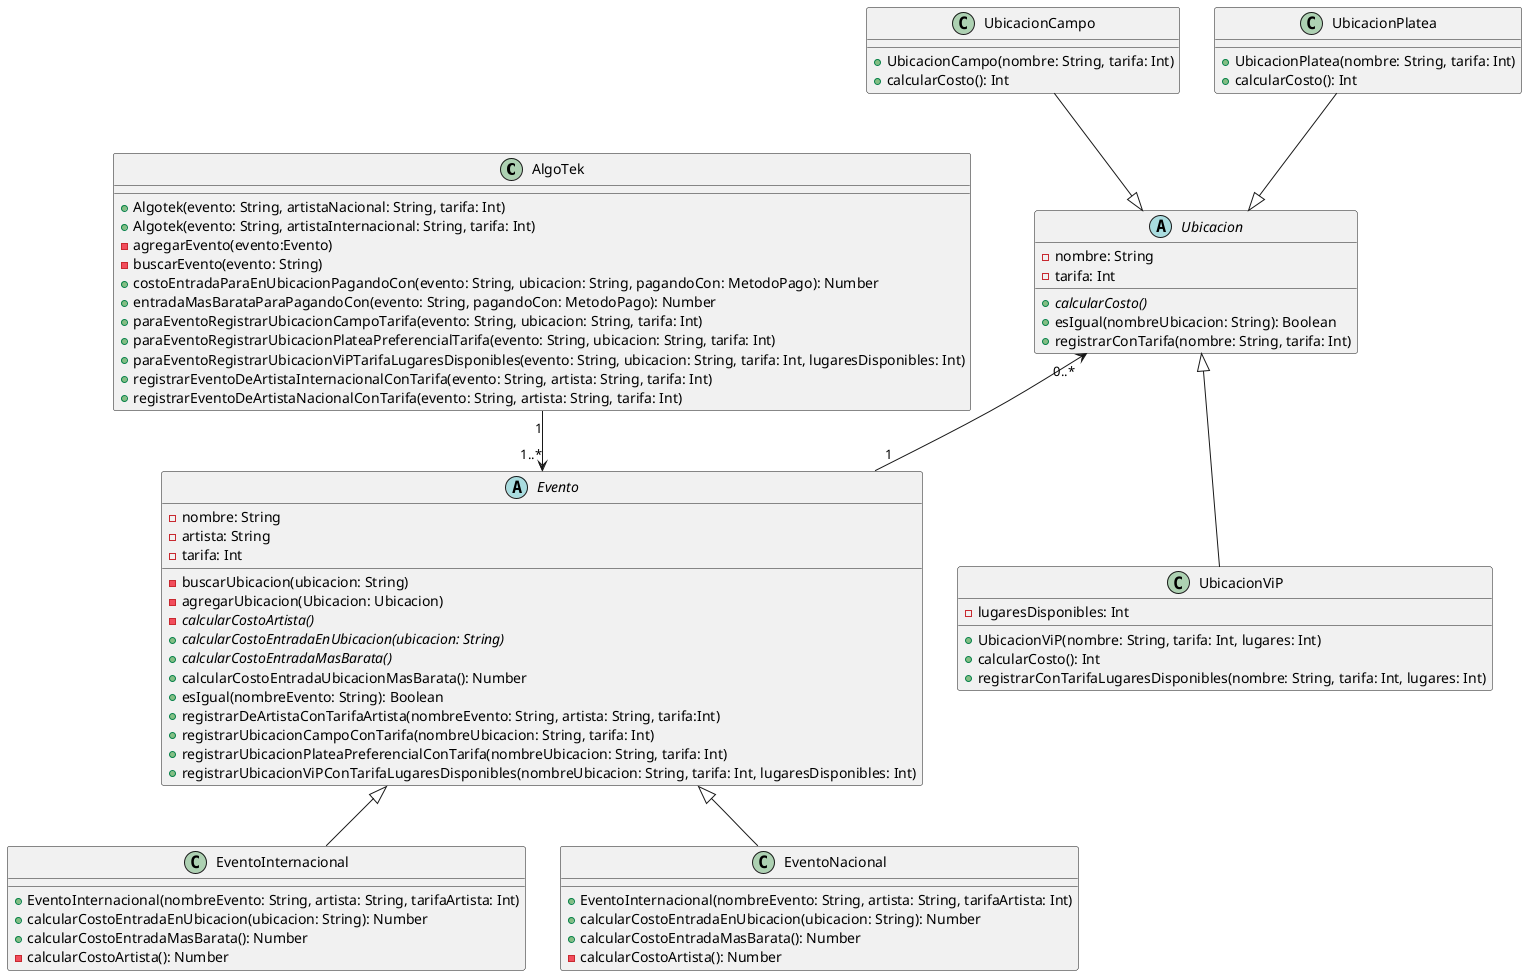 @startuml
class AlgoTek{
+Algotek(evento: String, artistaNacional: String, tarifa: Int)
+Algotek(evento: String, artistaInternacional: String, tarifa: Int)
-agregarEvento(evento:Evento)
-buscarEvento(evento: String)
+costoEntradaParaEnUbicacionPagandoCon(evento: String, ubicacion: String, pagandoCon: MetodoPago): Number
+entradaMasBarataParaPagandoCon(evento: String, pagandoCon: MetodoPago): Number
+paraEventoRegistrarUbicacionCampoTarifa(evento: String, ubicacion: String, tarifa: Int)
+paraEventoRegistrarUbicacionPlateaPreferencialTarifa(evento: String, ubicacion: String, tarifa: Int)
+paraEventoRegistrarUbicacionViPTarifaLugaresDisponibles(evento: String, ubicacion: String, tarifa: Int, lugaresDisponibles: Int)
+registrarEventoDeArtistaInternacionalConTarifa(evento: String, artista: String, tarifa: Int)
+registrarEventoDeArtistaNacionalConTarifa(evento: String, artista: String, tarifa: Int)
}
abstract class Evento{
-nombre: String
-artista: String
-tarifa: Int
-buscarUbicacion(ubicacion: String)
-agregarUbicacion(Ubicacion: Ubicacion)
-{abstract}calcularCostoArtista()
+{abstract}calcularCostoEntradaEnUbicacion(ubicacion: String)
+{abstract}calcularCostoEntradaMasBarata()
+calcularCostoEntradaUbicacionMasBarata(): Number
+esIgual(nombreEvento: String): Boolean
+registrarDeArtistaConTarifaArtista(nombreEvento: String, artista: String, tarifa:Int)
+registrarUbicacionCampoConTarifa(nombreUbicacion: String, tarifa: Int)
+registrarUbicacionPlateaPreferencialConTarifa(nombreUbicacion: String, tarifa: Int)
+registrarUbicacionViPConTarifaLugaresDisponibles(nombreUbicacion: String, tarifa: Int, lugaresDisponibles: Int)
}
class EventoInternacional{
+EventoInternacional(nombreEvento: String, artista: String, tarifaArtista: Int)
+calcularCostoEntradaEnUbicacion(ubicacion: String): Number
+calcularCostoEntradaMasBarata(): Number
-calcularCostoArtista(): Number
}
class EventoNacional{
+EventoInternacional(nombreEvento: String, artista: String, tarifaArtista: Int)
+calcularCostoEntradaEnUbicacion(ubicacion: String): Number
+calcularCostoEntradaMasBarata(): Number
-calcularCostoArtista(): Number
}

abstract class Ubicacion{
-nombre: String
-tarifa: Int
+{abstract} calcularCosto()
+esIgual(nombreUbicacion: String): Boolean
+registrarConTarifa(nombre: String, tarifa: Int)
}

class UbicacionCampo {
+UbicacionCampo(nombre: String, tarifa: Int)
+calcularCosto(): Int
}
class UbicacionPlatea {
+UbicacionPlatea(nombre: String, tarifa: Int)
+calcularCosto(): Int
}
class UbicacionViP {
-lugaresDisponibles: Int
+UbicacionViP(nombre: String, tarifa: Int, lugares: Int)
+calcularCosto(): Int
+registrarConTarifaLugaresDisponibles(nombre: String, tarifa: Int, lugares: Int)
}

AlgoTek "1" --> "1..*" Evento
Ubicacion "0..*" <-- "1" Evento
Evento <|-- EventoInternacional
Evento <|-- EventoNacional
UbicacionCampo --|> Ubicacion
UbicacionPlatea --|> Ubicacion
Ubicacion <|-- UbicacionViP
@enduml